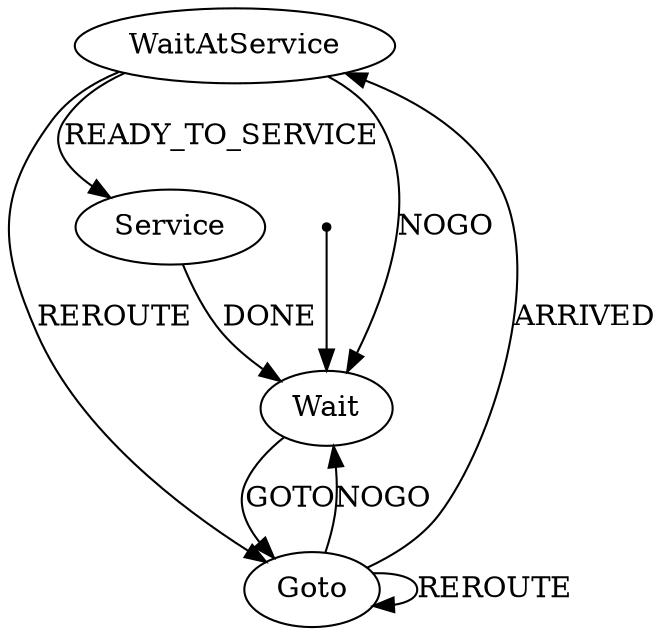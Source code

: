 digraph stategraph {
node0[label="WaitAtService"]
node1[label="Service"]
node2[label="Goto"]
node3[label="Wait"]
node4[label="",shape=point]
node4 -> node3
node3 -> node2[label="GOTO"]
node2 -> node3[label="NOGO"]
node2 -> node0[label="ARRIVED"]
node2 -> node2[label="REROUTE"]
node0 -> node2[label="REROUTE"]
node0 -> node3[label="NOGO"]
node0 -> node1[label="READY_TO_SERVICE"]
node1 -> node3[label="DONE"]
}